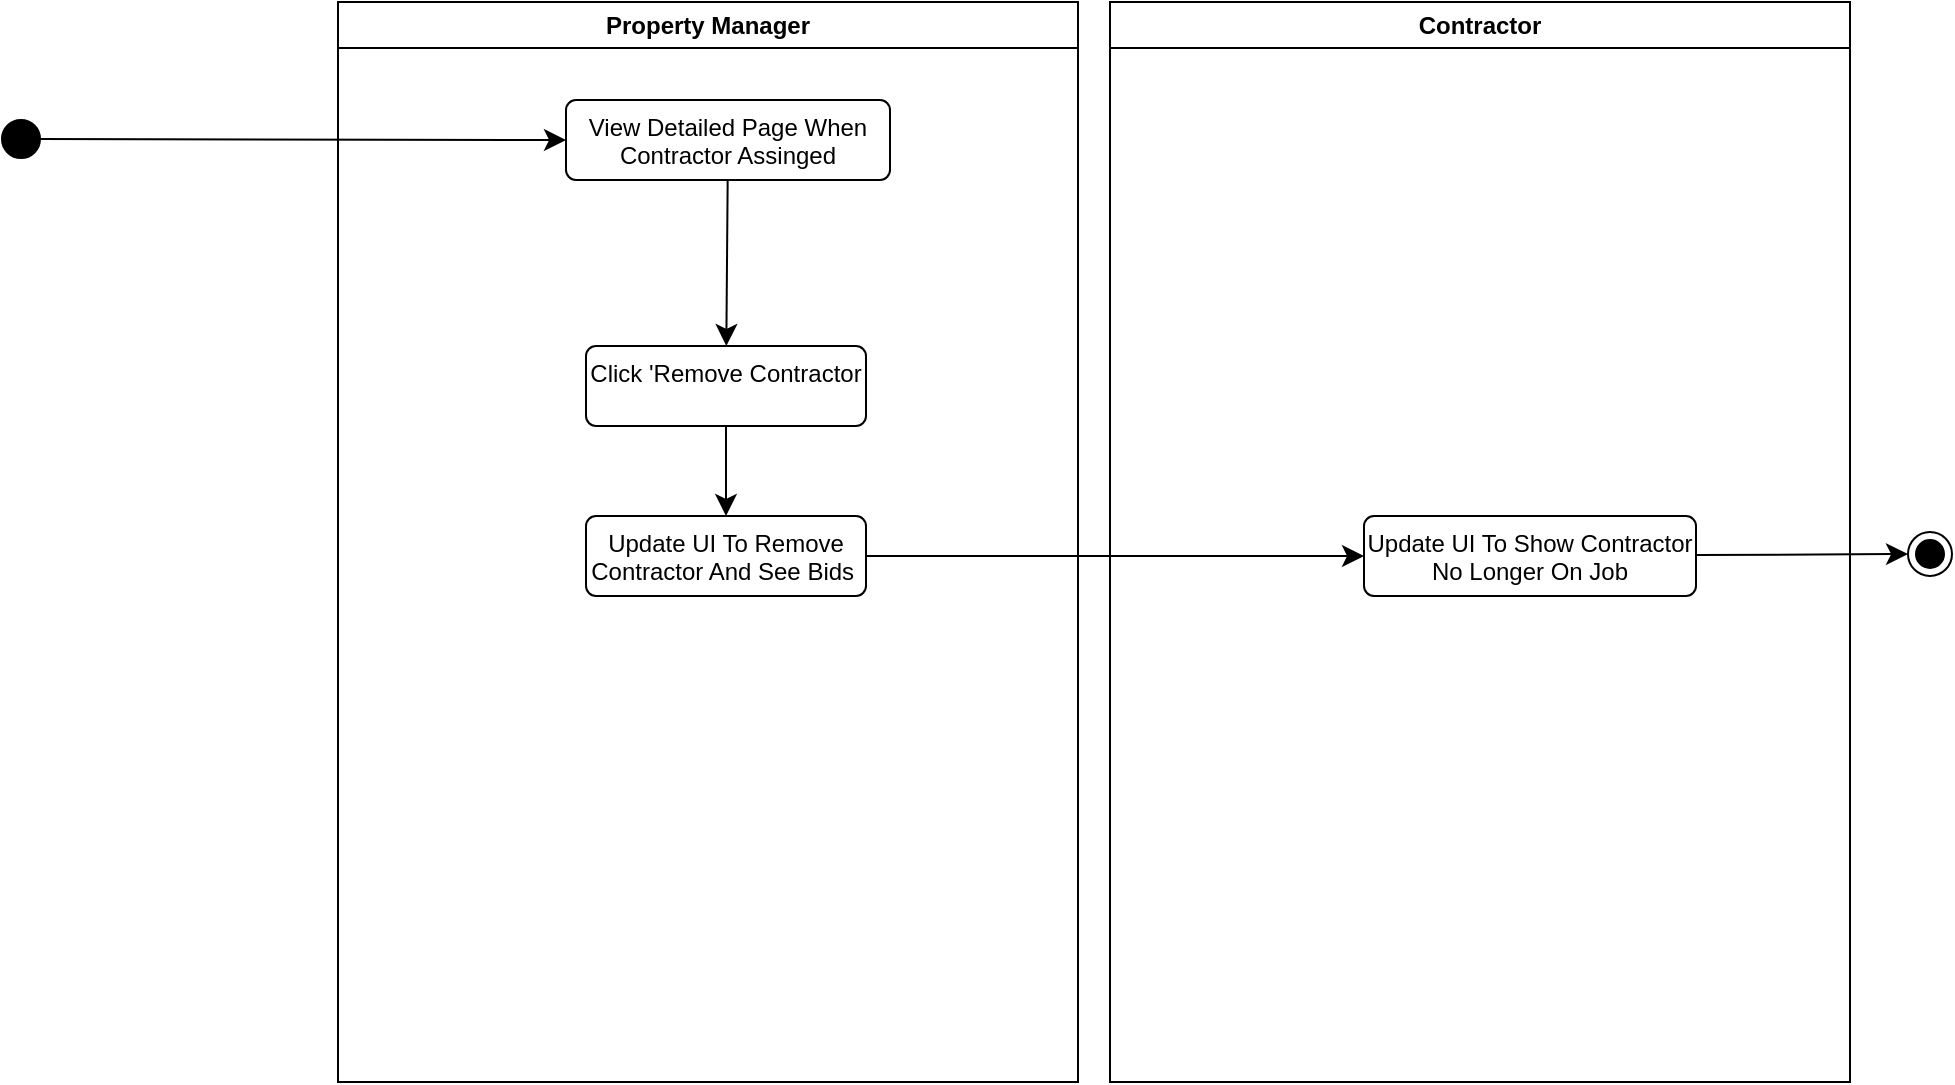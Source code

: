 <mxfile version="24.7.16">
  <diagram id="0ve6190MAcytdyVdGA7s" name="Page-1">
    <mxGraphModel dx="2328" dy="1310" grid="0" gridSize="10" guides="1" tooltips="1" connect="1" arrows="1" fold="1" page="0" pageScale="1" pageWidth="827" pageHeight="1169" math="0" shadow="0">
      <root>
        <mxCell id="0" />
        <mxCell id="1" parent="0" />
        <mxCell id="YjIH4yu_JcICC6uqc3TJ-1" value="Property Manager" style="swimlane;whiteSpace=wrap;html=1;" vertex="1" parent="1">
          <mxGeometry x="-147" y="-130" width="370" height="540" as="geometry" />
        </mxCell>
        <mxCell id="YjIH4yu_JcICC6uqc3TJ-2" style="edgeStyle=none;curved=1;rounded=0;orthogonalLoop=1;jettySize=auto;html=1;fontSize=12;startSize=8;endSize=8;" edge="1" parent="YjIH4yu_JcICC6uqc3TJ-1" source="YjIH4yu_JcICC6uqc3TJ-3" target="YjIH4yu_JcICC6uqc3TJ-7">
          <mxGeometry relative="1" as="geometry" />
        </mxCell>
        <mxCell id="YjIH4yu_JcICC6uqc3TJ-3" value="View Detailed Page When Contractor Assinged" style="html=1;align=center;verticalAlign=top;rounded=1;absoluteArcSize=1;arcSize=10;dashed=0;whiteSpace=wrap;" vertex="1" parent="YjIH4yu_JcICC6uqc3TJ-1">
          <mxGeometry x="114" y="49" width="162" height="40" as="geometry" />
        </mxCell>
        <mxCell id="YjIH4yu_JcICC6uqc3TJ-4" style="edgeStyle=none;curved=1;rounded=0;orthogonalLoop=1;jettySize=auto;html=1;entryX=0.5;entryY=0;entryDx=0;entryDy=0;fontSize=12;startSize=8;endSize=8;" edge="1" parent="YjIH4yu_JcICC6uqc3TJ-1">
          <mxGeometry relative="1" as="geometry">
            <mxPoint x="132" y="202" as="targetPoint" />
          </mxGeometry>
        </mxCell>
        <mxCell id="YjIH4yu_JcICC6uqc3TJ-5" style="edgeStyle=none;curved=1;rounded=0;orthogonalLoop=1;jettySize=auto;html=1;entryX=0.5;entryY=0;entryDx=0;entryDy=0;fontSize=12;startSize=8;endSize=8;" edge="1" parent="YjIH4yu_JcICC6uqc3TJ-1">
          <mxGeometry relative="1" as="geometry">
            <Array as="points">
              <mxPoint x="328" y="155" />
            </Array>
            <mxPoint x="148.947" y="218.947" as="sourcePoint" />
          </mxGeometry>
        </mxCell>
        <mxCell id="YjIH4yu_JcICC6uqc3TJ-6" value="No" style="edgeLabel;html=1;align=center;verticalAlign=middle;resizable=0;points=[];fontSize=12;" vertex="1" connectable="0" parent="YjIH4yu_JcICC6uqc3TJ-5">
          <mxGeometry x="-0.475" y="24" relative="1" as="geometry">
            <mxPoint as="offset" />
          </mxGeometry>
        </mxCell>
        <mxCell id="YjIH4yu_JcICC6uqc3TJ-7" value="Click &#39;Remove Contractor" style="html=1;align=center;verticalAlign=top;rounded=1;absoluteArcSize=1;arcSize=10;dashed=0;whiteSpace=wrap;" vertex="1" parent="YjIH4yu_JcICC6uqc3TJ-1">
          <mxGeometry x="124" y="172" width="140" height="40" as="geometry" />
        </mxCell>
        <mxCell id="YjIH4yu_JcICC6uqc3TJ-10" value="Update UI To Remove Contractor And See Bids&amp;nbsp;" style="html=1;align=center;verticalAlign=top;rounded=1;absoluteArcSize=1;arcSize=10;dashed=0;whiteSpace=wrap;" vertex="1" parent="YjIH4yu_JcICC6uqc3TJ-1">
          <mxGeometry x="124" y="257" width="140" height="40" as="geometry" />
        </mxCell>
        <mxCell id="YjIH4yu_JcICC6uqc3TJ-11" style="edgeStyle=none;curved=1;rounded=0;orthogonalLoop=1;jettySize=auto;html=1;fontSize=12;startSize=8;endSize=8;exitX=0.5;exitY=1;exitDx=0;exitDy=0;" edge="1" parent="YjIH4yu_JcICC6uqc3TJ-1" source="YjIH4yu_JcICC6uqc3TJ-7" target="YjIH4yu_JcICC6uqc3TJ-10">
          <mxGeometry relative="1" as="geometry">
            <mxPoint x="458" y="173" as="targetPoint" />
          </mxGeometry>
        </mxCell>
        <mxCell id="YjIH4yu_JcICC6uqc3TJ-17" style="edgeStyle=none;curved=1;rounded=0;orthogonalLoop=1;jettySize=auto;html=1;entryX=0;entryY=0.5;entryDx=0;entryDy=0;fontSize=12;startSize=8;endSize=8;" edge="1" parent="1" source="YjIH4yu_JcICC6uqc3TJ-18" target="YjIH4yu_JcICC6uqc3TJ-3">
          <mxGeometry relative="1" as="geometry" />
        </mxCell>
        <mxCell id="YjIH4yu_JcICC6uqc3TJ-18" value="" style="ellipse;fillColor=strokeColor;html=1;" vertex="1" parent="1">
          <mxGeometry x="-315" y="-71" width="19" height="19" as="geometry" />
        </mxCell>
        <mxCell id="YjIH4yu_JcICC6uqc3TJ-23" value="Contractor" style="swimlane;whiteSpace=wrap;html=1;" vertex="1" parent="1">
          <mxGeometry x="239" y="-130" width="370" height="540" as="geometry" />
        </mxCell>
        <mxCell id="YjIH4yu_JcICC6uqc3TJ-26" style="edgeStyle=none;curved=1;rounded=0;orthogonalLoop=1;jettySize=auto;html=1;entryX=0.5;entryY=0;entryDx=0;entryDy=0;fontSize=12;startSize=8;endSize=8;" edge="1" parent="YjIH4yu_JcICC6uqc3TJ-23">
          <mxGeometry relative="1" as="geometry">
            <mxPoint x="132" y="202" as="targetPoint" />
          </mxGeometry>
        </mxCell>
        <mxCell id="YjIH4yu_JcICC6uqc3TJ-27" style="edgeStyle=none;curved=1;rounded=0;orthogonalLoop=1;jettySize=auto;html=1;entryX=0.5;entryY=0;entryDx=0;entryDy=0;fontSize=12;startSize=8;endSize=8;" edge="1" parent="YjIH4yu_JcICC6uqc3TJ-23">
          <mxGeometry relative="1" as="geometry">
            <Array as="points">
              <mxPoint x="328" y="155" />
            </Array>
            <mxPoint x="148.947" y="218.947" as="sourcePoint" />
          </mxGeometry>
        </mxCell>
        <mxCell id="YjIH4yu_JcICC6uqc3TJ-28" value="No" style="edgeLabel;html=1;align=center;verticalAlign=middle;resizable=0;points=[];fontSize=12;" vertex="1" connectable="0" parent="YjIH4yu_JcICC6uqc3TJ-27">
          <mxGeometry x="-0.475" y="24" relative="1" as="geometry">
            <mxPoint as="offset" />
          </mxGeometry>
        </mxCell>
        <mxCell id="YjIH4yu_JcICC6uqc3TJ-30" value="Update UI To Show Contractor No Longer On Job" style="html=1;align=center;verticalAlign=top;rounded=1;absoluteArcSize=1;arcSize=10;dashed=0;whiteSpace=wrap;" vertex="1" parent="YjIH4yu_JcICC6uqc3TJ-23">
          <mxGeometry x="127" y="257" width="166" height="40" as="geometry" />
        </mxCell>
        <mxCell id="YjIH4yu_JcICC6uqc3TJ-32" style="edgeStyle=none;curved=1;rounded=0;orthogonalLoop=1;jettySize=auto;html=1;fontSize=12;startSize=8;endSize=8;" edge="1" parent="1" source="YjIH4yu_JcICC6uqc3TJ-10" target="YjIH4yu_JcICC6uqc3TJ-30">
          <mxGeometry relative="1" as="geometry" />
        </mxCell>
        <mxCell id="YjIH4yu_JcICC6uqc3TJ-33" value="" style="ellipse;html=1;shape=endState;fillColor=strokeColor;" vertex="1" parent="1">
          <mxGeometry x="638" y="135" width="22" height="22" as="geometry" />
        </mxCell>
        <mxCell id="YjIH4yu_JcICC6uqc3TJ-34" style="edgeStyle=none;curved=1;rounded=0;orthogonalLoop=1;jettySize=auto;html=1;entryX=0;entryY=0.5;entryDx=0;entryDy=0;fontSize=12;startSize=8;endSize=8;" edge="1" parent="1" source="YjIH4yu_JcICC6uqc3TJ-30" target="YjIH4yu_JcICC6uqc3TJ-33">
          <mxGeometry relative="1" as="geometry" />
        </mxCell>
      </root>
    </mxGraphModel>
  </diagram>
</mxfile>
